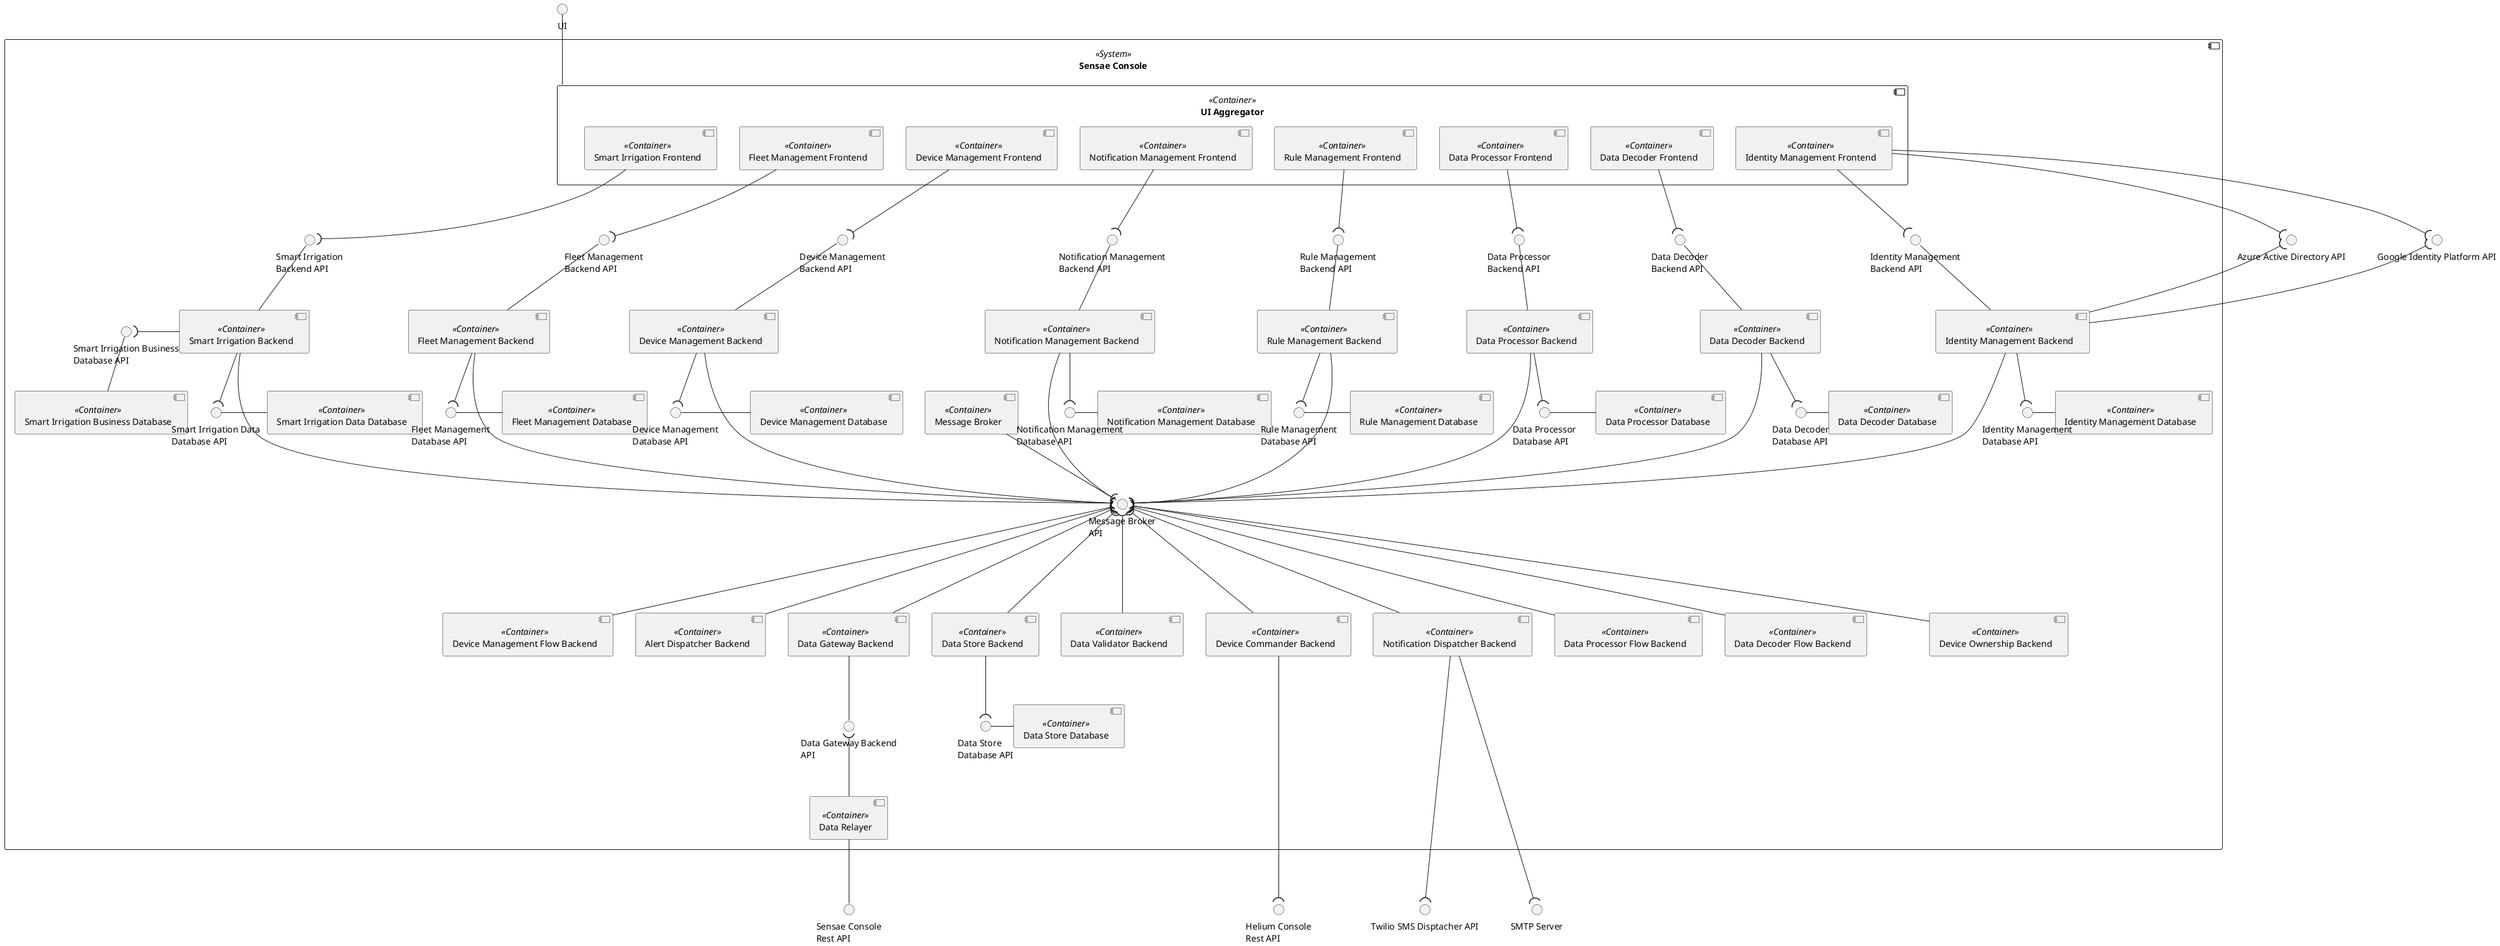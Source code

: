 @startuml complete

skinparam sequenceMessageAlign center
skinparam Shadowing false
skinparam componentStyle uml2
skinparam packageStyle rectangle

interface "UI" as UI

interface "Sensae Console\nRest API" as IN_ENDPOINT
interface "Helium Console\nRest API" as OUT_ENDPOINT

interface "Twilio SMS Disptacher API" as SMS_ENDPOINT
interface "SMTP Server" as SMTP_ENDPOINT

interface "Azure Active Directory API" as AUTH_ENDPOINT
interface "Google Identity Platform API" as GOOGLE_ENDPOINT

component "Sensae Console" <<System>> {
    component "UI Aggregator" as UIAG <<Container>>  {
        component "Fleet Management Frontend" as LTF <<Container>> 
        component "Smart Irrigation Frontend" as SIF <<Container>> 
        component "Device Management Frontend" as DRF <<Container>> 
        component "Data Processor Frontend" as DPF <<Container>> 
        component "Data Decoder Frontend" as DDF <<Container>> 
        component "Identity Management Frontend" as IAMF <<Container>> 
        component "Rule Management Frontend" as RULE_MAN_FRONT <<Container>> 
        component "Notification Management Frontend" as NOTIF_MAN_FRONT <<Container>> 
    }
    component "Message Broker" as MB <<Container>> 

    component "Fleet Management Backend" as LTB <<Container>> 
    component "Smart Irrigation Backend" as SIB <<Container>> 
    component "Device Management Backend" as DRB <<Container>> 
    component "Device Management Flow Backend" as DRSB <<Container>> 
    component "Data Gateway Backend" as DDG <<Container>> 
    component "Data Relayer" as DR <<Container>> 
    component "Data Processor Flow Backend" as DPSB <<Container>> 
    component "Data Processor Backend" as DPB <<Container>> 
    component "Data Decoder Flow Backend" as DDSB <<Container>> 
    component "Data Decoder Backend" as DDB <<Container>> 
    component "Data Validator Backend" as DVB <<Container>> 
    component "Device Management Database" as DRDB <<Container>> 
    component "Data Processor Database" as DPDB <<Container>> 
    component "Data Decoder Database" as DDDB <<Container>> 
    component "Identity Management Database" as IAMDB <<Container>> 
    component "Data Store Backend" as DS <<Container>> 
    component "Fleet Management Database" as QUESTDB <<Container>> 
    component "Data Store Database" as MONGODB <<Container>> 
    component "Smart Irrigation Data Database" as SIDDB <<Container>> 
    component "Smart Irrigation Business Database" as SIBDB <<Container>> 
    component "Identity Management Backend" as IAMB <<Container>> 
    component "Device Ownership Backend" as IAMSB <<Container>> 
    component "Device Commander Backend" as DCB <<Container>> 

    component "Rule Management Backend" as RULE_MAN_BACK <<Container>> 
    component "Rule Management Database" as RULE_MAN_DB <<Container>> 
    component "Alert Dispatcher Backend" as ALERT_BACK <<Container>>  

    component "Notification Management Backend" as NOTIF_MAN_BACK <<Container>> 
    component "Notification Management Database" as NOTIF_MAN_DB <<Container>> 
    component "Notification Dispatcher Backend" as NOTIF_BACK <<Container>>  

    interface "Message Broker\nAPI" as MB_API
    interface "Fleet Management\nBackend API" as LTB_API
    interface "Smart Irrigation\nBackend API" as SIB_API
    interface "Device Management\nBackend API" as DRB_API
    interface "Data Processor\nBackend API" as DPB_API
    interface "Data Decoder\nBackend API" as DDMB_API
    interface "Device Management\nDatabase API" as DRDB_API
    interface "Data Processor\nDatabase API" as DPDB_API
    interface "Data Decoder\nDatabase API" as DDDB_API
    interface "Identity Management\nDatabase API" as IAMDB_API
    interface "Fleet Management\nDatabase API" as QUESTDB_API
    interface "Data Store\nDatabase API" as MONGODB_API
    interface "Smart Irrigation Data\nDatabase API" as SIDDB_API
    interface "Smart Irrigation Business\nDatabase API" as SIBDB_API
    interface "Data Gateway Backend\nAPI" as DDG_API
    interface "Identity Management\nBackend API" as IAMB_API
    interface "Rule Management\nBackend API" as RULE_MAN_BACK_API
    interface "Rule Management\nDatabase API" as RULE_MAN_DB_API
    interface "Notification Management\nBackend API" as NOTIF_MAN_BACK_API
    interface "Notification Management\nDatabase API" as NOTIF_MAN_DB_API

    LTB --( QUESTDB_API
    RULE_MAN_BACK --( RULE_MAN_DB_API
    NOTIF_MAN_BACK --( NOTIF_MAN_DB_API
    SIB --( SIDDB_API
    SIBDB_API )- SIB
    DS --( MONGODB_API
    DDG -- DDG_API
    DPB_API -- DPB
    DDMB_API -- DDB
    DRB_API -- DRB
    MB -- MB_API
    DRDB_API - DRDB
    DPDB_API - DPDB
    DDDB_API - DDDB
    IAMDB_API - IAMDB
    RULE_MAN_BACK_API -- RULE_MAN_BACK
    NOTIF_MAN_BACK_API -- NOTIF_MAN_BACK
    LTB_API -- LTB
    SIB_API -- SIB
    IAMB_API -- IAMB
    UI -- UIAG
    MONGODB_API - MONGODB
    QUESTDB_API - QUESTDB
    RULE_MAN_DB_API - RULE_MAN_DB
    NOTIF_MAN_DB_API - NOTIF_MAN_DB
    SIDDB_API - SIDDB
    SIBDB_API -- SIBDB
    DRB --( DRDB_API
    DRDB_API )-[hidden]- DRSB
    DPB --( DPDB_API
    DDB --( DDDB_API
    DPDB_API )-[hidden]- DPSB
    DDDB_API )-[hidden]- DDSB
    IAMB --( IAMDB_API
    IAMDB_API )-[hidden]- IAMSB
    LTF --( LTB_API
    SIF --( SIB_API
    DPF --( DPB_API
    DDF --( DDMB_API
    DRF --( DRB_API
    IAMF --( IAMB_API
    RULE_MAN_FRONT --( RULE_MAN_BACK_API
    NOTIF_MAN_FRONT --( NOTIF_MAN_BACK_API

    LTB ---( MB_API
    SIB ---( MB_API
    DRB ---( MB_API
    DPB ---( MB_API
    DDB ---( MB_API
    IAMB ---( MB_API
    RULE_MAN_BACK ---( MB_API
    NOTIF_MAN_BACK ---( MB_API
    MB_API )--- DS
    MB_API )--- DDG
    MB_API )--- DVB
    MB_API )--- DRSB
    MB_API )--- DPSB
    MB_API )--- DDSB
    MB_API )--- IAMSB
    MB_API )--- DCB
    MB_API )--- ALERT_BACK
    MB_API )--- NOTIF_BACK

    DR -- IN_ENDPOINT
    DDG_API )-- DR
    DCB ----( OUT_ENDPOINT
    IAMF --( AUTH_ENDPOINT
    AUTH_ENDPOINT )-- IAMB
    IAMF --( GOOGLE_ENDPOINT
    GOOGLE_ENDPOINT )-- IAMB

    NOTIF_BACK ----( SMS_ENDPOINT
    NOTIF_BACK ----( SMTP_ENDPOINT

    IAMB --[hidden]- IAMSB
    DRB --[hidden]- DRSB
    DDB --[hidden]- DDSB
    DPB --[hidden]- DPSB

    LTF -[hidden] DRF
    SIF -[hidden] LTF
    LTB -[hidden] DRB
    SIB -[hidden] LTB

    DRDB -[hidden] MB
}

@enduml
